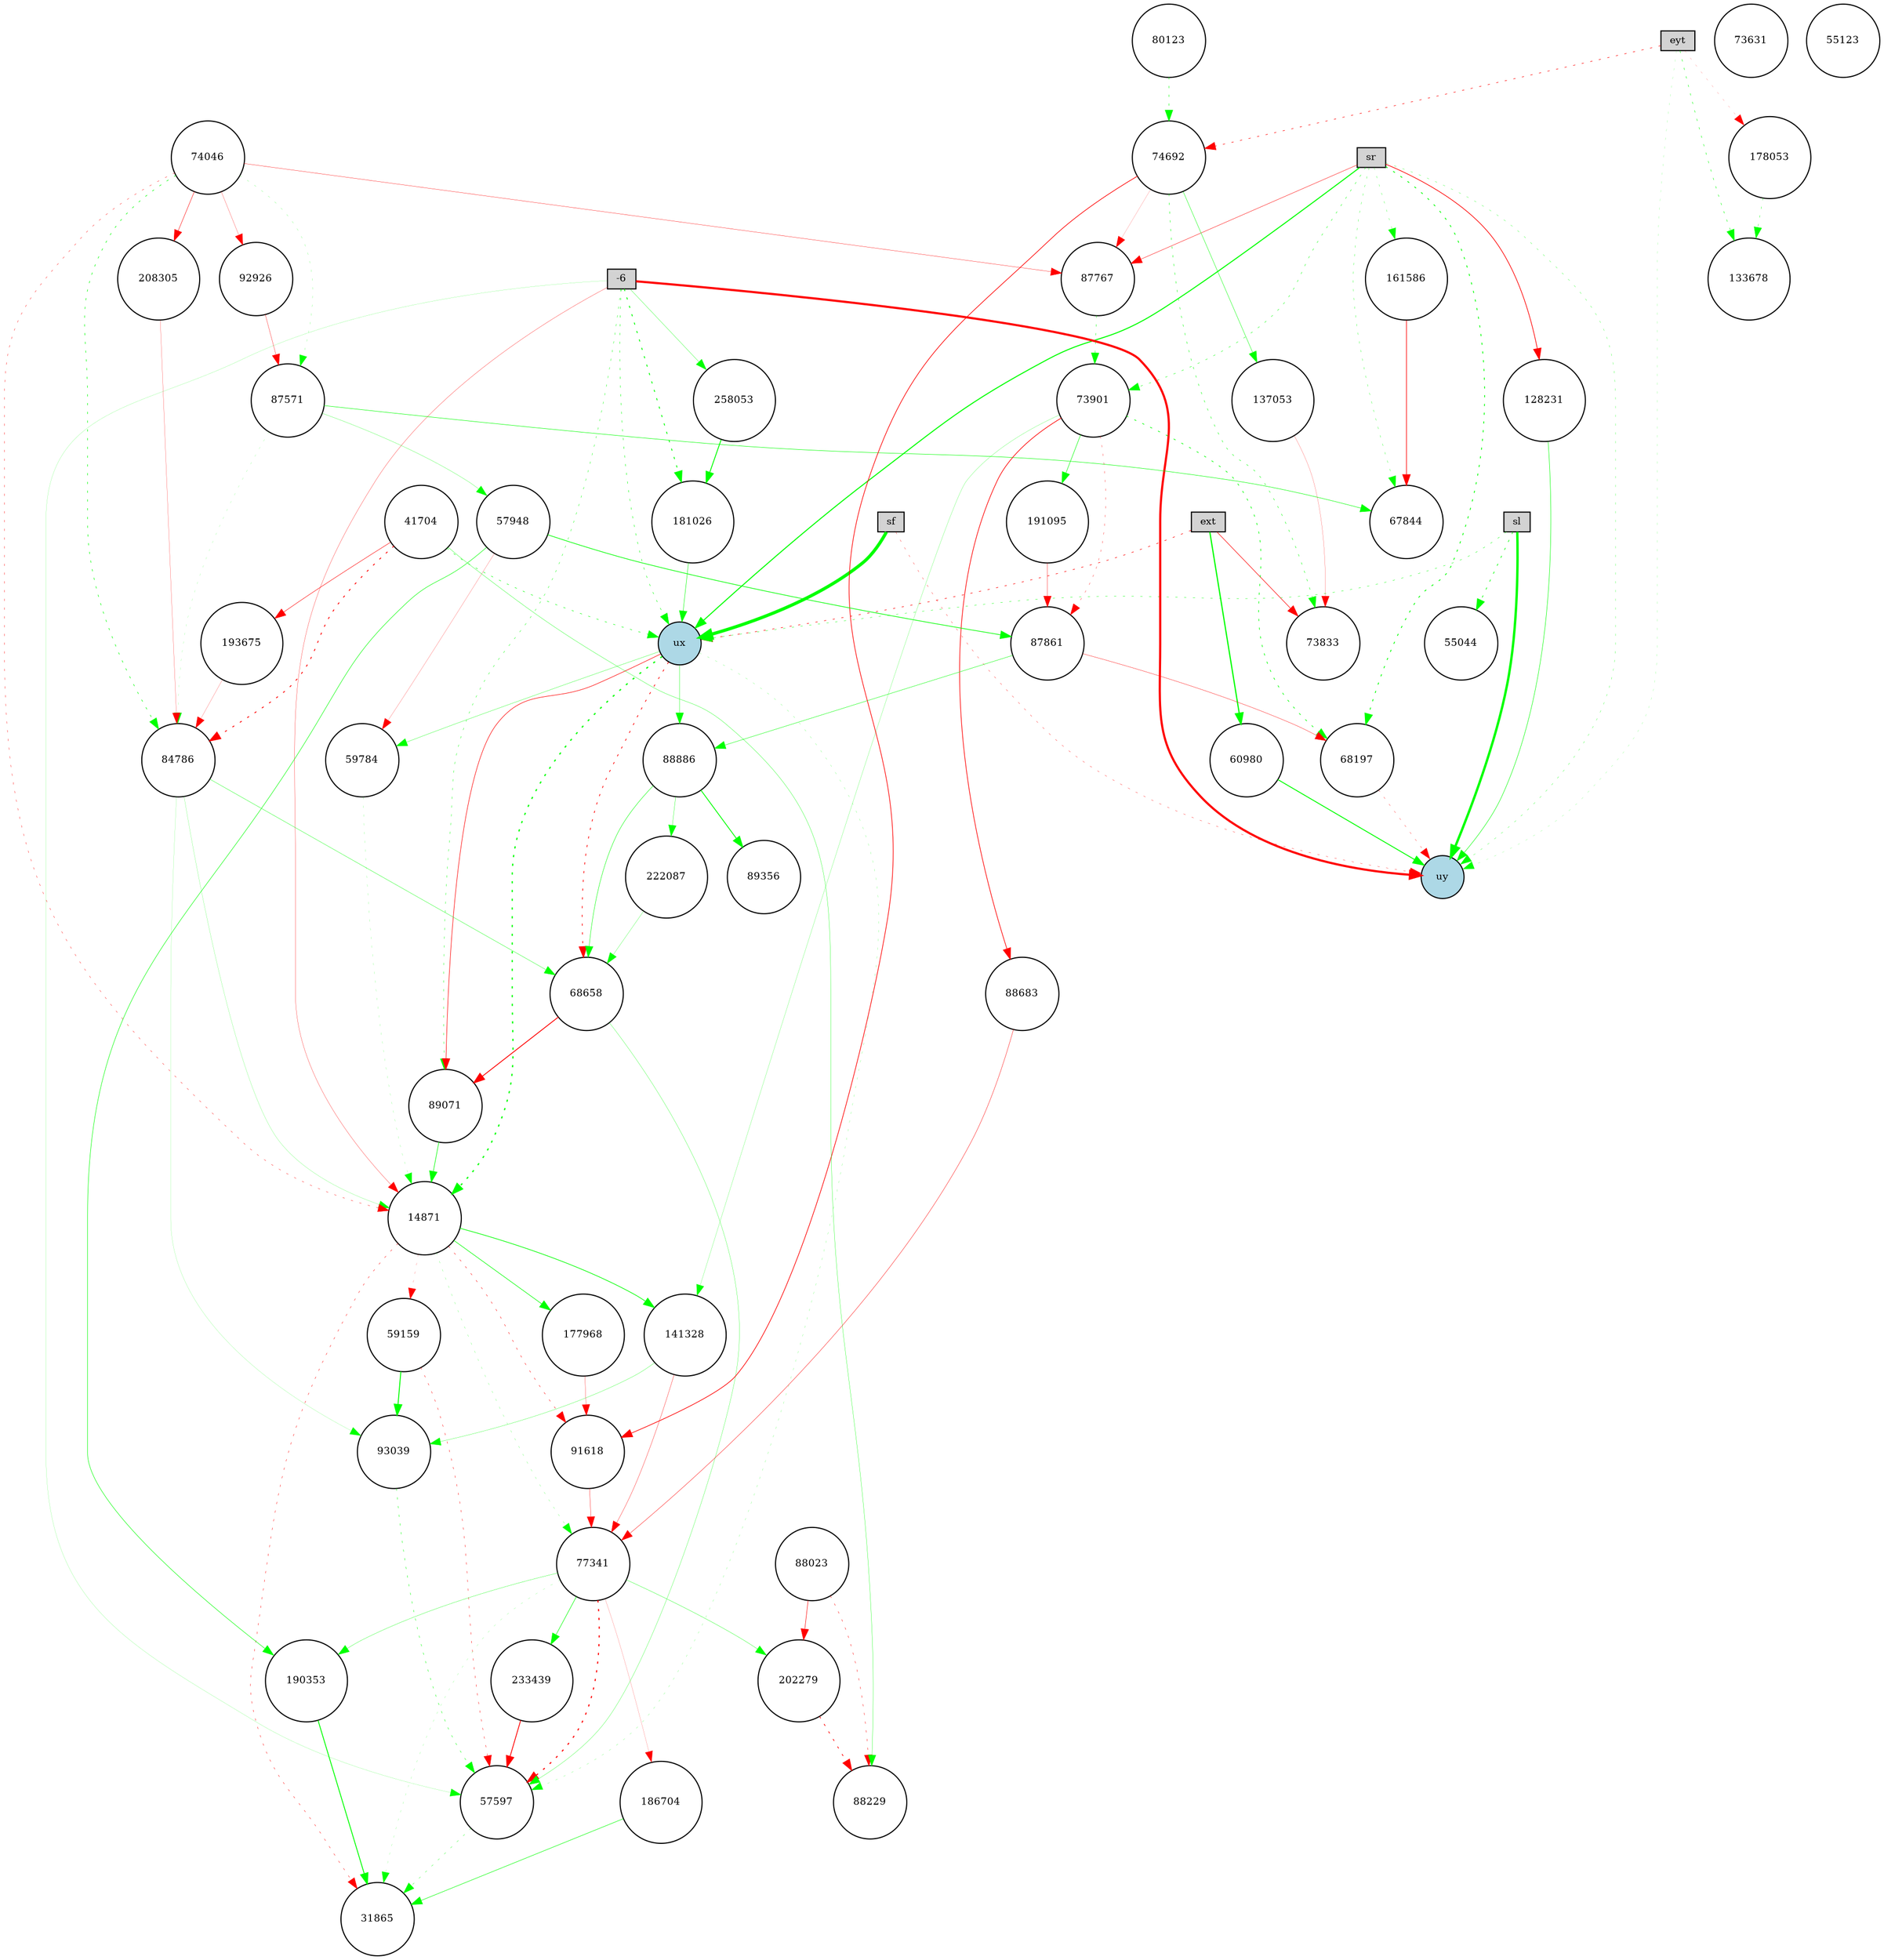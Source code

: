 digraph {
	node [fontsize=9 height=0.2 shape=circle width=0.2]
	ext [fillcolor=lightgray shape=box style=filled]
	eyt [fillcolor=lightgray shape=box style=filled]
	sf [fillcolor=lightgray shape=box style=filled]
	sl [fillcolor=lightgray shape=box style=filled]
	sr [fillcolor=lightgray shape=box style=filled]
	-6 [fillcolor=lightgray shape=box style=filled]
	ux [fillcolor=lightblue style=filled]
	uy [fillcolor=lightblue style=filled]
	55044 [fillcolor=white style=filled]
	178053 [fillcolor=white style=filled]
	67844 [fillcolor=white style=filled]
	222087 [fillcolor=white style=filled]
	59784 [fillcolor=white style=filled]
	258053 [fillcolor=white style=filled]
	193675 [fillcolor=white style=filled]
	89356 [fillcolor=white style=filled]
	141328 [fillcolor=white style=filled]
	190353 [fillcolor=white style=filled]
	87571 [fillcolor=white style=filled]
	14871 [fillcolor=white style=filled]
	59159 [fillcolor=white style=filled]
	77341 [fillcolor=white style=filled]
	73631 [fillcolor=white style=filled]
	181026 [fillcolor=white style=filled]
	88229 [fillcolor=white style=filled]
	202279 [fillcolor=white style=filled]
	73901 [fillcolor=white style=filled]
	133678 [fillcolor=white style=filled]
	177968 [fillcolor=white style=filled]
	208305 [fillcolor=white style=filled]
	161586 [fillcolor=white style=filled]
	68658 [fillcolor=white style=filled]
	60980 [fillcolor=white style=filled]
	87861 [fillcolor=white style=filled]
	88886 [fillcolor=white style=filled]
	84786 [fillcolor=white style=filled]
	74046 [fillcolor=white style=filled]
	74692 [fillcolor=white style=filled]
	186704 [fillcolor=white style=filled]
	55123 [fillcolor=white style=filled]
	88023 [fillcolor=white style=filled]
	87767 [fillcolor=white style=filled]
	57948 [fillcolor=white style=filled]
	137053 [fillcolor=white style=filled]
	233439 [fillcolor=white style=filled]
	91618 [fillcolor=white style=filled]
	68197 [fillcolor=white style=filled]
	128231 [fillcolor=white style=filled]
	41704 [fillcolor=white style=filled]
	73833 [fillcolor=white style=filled]
	88683 [fillcolor=white style=filled]
	93039 [fillcolor=white style=filled]
	89071 [fillcolor=white style=filled]
	191095 [fillcolor=white style=filled]
	31865 [fillcolor=white style=filled]
	80123 [fillcolor=white style=filled]
	57597 [fillcolor=white style=filled]
	92926 [fillcolor=white style=filled]
	74692 -> 73833 [color=green penwidth=0.3562198045355137 style=dotted]
	ext -> ux [color=red penwidth=0.46369715840174597 style=dotted]
	59784 -> 14871 [color=green penwidth=0.12225469107256591 style=dotted]
	84786 -> 93039 [color=green penwidth=0.10472527043169269 style=solid]
	233439 -> 57597 [color=red penwidth=0.735152233492099 style=solid]
	87571 -> 67844 [color=green penwidth=0.3978127495338484 style=solid]
	88683 -> 77341 [color=red penwidth=0.3083365608661655 style=solid]
	-6 -> 181026 [color=green penwidth=0.7588974720910492 style=dotted]
	181026 -> ux [color=green penwidth=0.36903778254416486 style=solid]
	93039 -> 57597 [color=green penwidth=0.33686161179215224 style=dotted]
	59159 -> 93039 [color=green penwidth=0.8513051897750914 style=solid]
	87571 -> 57948 [color=green penwidth=0.19207460482643762 style=solid]
	77341 -> 57597 [color=red penwidth=0.9894251421920405 style=dotted]
	ux -> 68658 [color=red penwidth=0.6200125523223151 style=dotted]
	sr -> uy [color=green penwidth=0.21546078675872715 style=dotted]
	57948 -> 190353 [color=green penwidth=0.4157767325984396 style=solid]
	258053 -> 181026 [color=green penwidth=0.8024819130464028 style=solid]
	41704 -> 193675 [color=red penwidth=0.3795092961761606 style=solid]
	59159 -> 57597 [color=red penwidth=0.3198885818867985 style=dotted]
	161586 -> 67844 [color=red penwidth=0.5570460187147029 style=solid]
	74046 -> 208305 [color=red penwidth=0.36134032469724897 style=solid]
	sr -> 67844 [color=green penwidth=0.24047720478862944 style=dotted]
	84786 -> 68658 [color=green penwidth=0.27253925500883597 style=solid]
	eyt -> 74692 [color=red penwidth=0.4438894292750887 style=dotted]
	190353 -> 31865 [color=green penwidth=0.7955516808394628 style=solid]
	87571 -> 84786 [color=green penwidth=0.10089419250892523 style=dotted]
	-6 -> uy [color=red penwidth=1.9646656017418793 style=solid]
	ext -> 60980 [color=green penwidth=1.108205995555225 style=solid]
	74046 -> 14871 [color=red penwidth=0.2761772616607294 style=dotted]
	73901 -> 141328 [color=green penwidth=0.16211296168293182 style=solid]
	178053 -> 133678 [color=green penwidth=0.28179242606094596 style=dotted]
	sf -> uy [color=red penwidth=0.23448832955553095 style=dotted]
	88886 -> 222087 [color=green penwidth=0.25460515795236116 style=solid]
	141328 -> 93039 [color=green penwidth=0.21017001384982953 style=solid]
	74692 -> 91618 [color=red penwidth=0.5855134109235539 style=solid]
	ux -> 59784 [color=green penwidth=0.23930467766283034 style=solid]
	ux -> 57597 [color=green penwidth=0.1404556187258728 style=dotted]
	74692 -> 137053 [color=green penwidth=0.3306044277683265 style=solid]
	sl -> 55044 [color=green penwidth=0.5592482667275458 style=dotted]
	14871 -> 177968 [color=green penwidth=0.4849478358509096 style=solid]
	87767 -> 73901 [color=green penwidth=0.33189596796610343 style=dotted]
	87861 -> 88886 [color=green penwidth=0.33434810496937517 style=solid]
	137053 -> 73833 [color=red penwidth=0.15318622114324582 style=solid]
	sr -> 161586 [color=green penwidth=0.2095493539950768 style=dotted]
	60980 -> uy [color=green penwidth=0.8161397594105593 style=solid]
	-6 -> 14871 [color=red penwidth=0.21615796889134925 style=solid]
	191095 -> 87861 [color=red penwidth=0.2665618002298531 style=solid]
	80123 -> 74692 [color=green penwidth=0.39559089669276815 style=dotted]
	87861 -> 68197 [color=red penwidth=0.27552742376403616 style=solid]
	74046 -> 92926 [color=red penwidth=0.18759926477632 style=solid]
	77341 -> 31865 [color=green penwidth=0.1157504248060815 style=dotted]
	ext -> 73833 [color=red penwidth=0.45987642382570026 style=solid]
	sr -> ux [color=green penwidth=0.9374465819907415 style=solid]
	77341 -> 233439 [color=green penwidth=0.44695499724630705 style=solid]
	89071 -> 14871 [color=green penwidth=0.4893851441724866 style=solid]
	68658 -> 89071 [color=red penwidth=0.7611548064983368 style=solid]
	88886 -> 89356 [color=green penwidth=0.7533338249299183 style=solid]
	74046 -> 87767 [color=red penwidth=0.2588480023147041 style=solid]
	177968 -> 91618 [color=red penwidth=0.21049852865870824 style=solid]
	14871 -> 91618 [color=red penwidth=0.3442842972565403 style=dotted]
	57948 -> 87861 [color=green penwidth=0.5936207676249428 style=solid]
	186704 -> 31865 [color=green penwidth=0.4110529336136193 style=solid]
	202279 -> 88229 [color=red penwidth=0.6300694488718734 style=dotted]
	eyt -> 178053 [color=red penwidth=0.11604190188834043 style=dotted]
	92926 -> 87571 [color=red penwidth=0.25184966867570174 style=solid]
	57597 -> 31865 [color=green penwidth=0.24386484022339586 style=dotted]
	73901 -> 87861 [color=red penwidth=0.2412886446524559 style=dotted]
	77341 -> 186704 [color=red penwidth=0.1253273769290271 style=solid]
	208305 -> 84786 [color=red penwidth=0.17165493875846588 style=solid]
	ux -> 88886 [color=green penwidth=0.277164294994795 style=solid]
	eyt -> uy [color=green penwidth=0.11168247689890771 style=dotted]
	73901 -> 191095 [color=green penwidth=0.41303304341803393 style=solid]
	128231 -> uy [color=green penwidth=0.4019643802584991 style=solid]
	-6 -> ux [color=green penwidth=0.36008457334247645 style=dotted]
	141328 -> 77341 [color=red penwidth=0.2528792211155795 style=solid]
	73901 -> 68197 [color=green penwidth=0.5507870251798384 style=dotted]
	222087 -> 68658 [color=green penwidth=0.1926344299015929 style=solid]
	sr -> 128231 [color=red penwidth=0.5946259947514771 style=solid]
	74692 -> 87767 [color=red penwidth=0.11442025616395732 style=solid]
	41704 -> 84786 [color=red penwidth=0.7579398242612696 style=dotted]
	sl -> uy [color=green penwidth=2.1733944262962774 style=solid]
	14871 -> 31865 [color=red penwidth=0.31945087591993604 style=dotted]
	84786 -> 14871 [color=green penwidth=0.13698490724496748 style=solid]
	77341 -> 190353 [color=green penwidth=0.23027249929316332 style=solid]
	88023 -> 88229 [color=red penwidth=0.32308864130067627 style=dotted]
	14871 -> 141328 [color=green penwidth=0.5880942971777238 style=solid]
	ux -> 89071 [color=red penwidth=0.4544981646702786 style=solid]
	eyt -> 133678 [color=green penwidth=0.3704263216718503 style=dotted]
	14871 -> 77341 [color=green penwidth=0.1567178976872043 style=dotted]
	57948 -> 59784 [color=red penwidth=0.1503879778612125 style=solid]
	-6 -> 258053 [color=green penwidth=0.231753877532156 style=solid]
	77341 -> 202279 [color=green penwidth=0.25567327105307325 style=solid]
	sl -> ux [color=green penwidth=0.29982678393036744 style=dotted]
	74046 -> 87571 [color=green penwidth=0.1385959358087363 style=dotted]
	193675 -> 84786 [color=red penwidth=0.150658538314362 style=solid]
	74046 -> 84786 [color=green penwidth=0.4546662072899812 style=dotted]
	41704 -> 88229 [color=green penwidth=0.2468405649210428 style=solid]
	ux -> 14871 [color=green penwidth=1.142519068947201 style=dotted]
	-6 -> 89071 [color=green penwidth=0.29837593910282545 style=dotted]
	sr -> 87767 [color=red penwidth=0.3300055779712907 style=solid]
	91618 -> 77341 [color=red penwidth=0.2693148384676828 style=solid]
	-6 -> 57597 [color=green penwidth=0.10965730931028622 style=solid]
	41704 -> ux [color=green penwidth=0.3924017528152184 style=dotted]
	14871 -> 59159 [color=red penwidth=0.13975126280758554 style=dotted]
	sf -> ux [color=green penwidth=2.9299926574365798 style=solid]
	88023 -> 202279 [color=red penwidth=0.40985288237232664 style=solid]
	68658 -> 57597 [color=green penwidth=0.21224505359738527 style=solid]
	88886 -> 68658 [color=green penwidth=0.3674737907594141 style=solid]
	sr -> 68197 [color=green penwidth=0.6999493270643022 style=dotted]
	68197 -> uy [color=red penwidth=0.21810825294465253 style=dotted]
	sr -> 73901 [color=green penwidth=0.32731149145684724 style=dotted]
	73901 -> 88683 [color=red penwidth=0.5823031144108195 style=solid]
}
